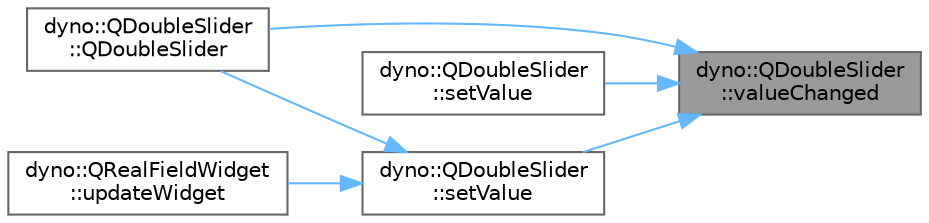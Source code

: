 digraph "dyno::QDoubleSlider::valueChanged"
{
 // LATEX_PDF_SIZE
  bgcolor="transparent";
  edge [fontname=Helvetica,fontsize=10,labelfontname=Helvetica,labelfontsize=10];
  node [fontname=Helvetica,fontsize=10,shape=box,height=0.2,width=0.4];
  rankdir="RL";
  Node1 [id="Node000001",label="dyno::QDoubleSlider\l::valueChanged",height=0.2,width=0.4,color="gray40", fillcolor="grey60", style="filled", fontcolor="black",tooltip=" "];
  Node1 -> Node2 [id="edge1_Node000001_Node000002",dir="back",color="steelblue1",style="solid",tooltip=" "];
  Node2 [id="Node000002",label="dyno::QDoubleSlider\l::QDoubleSlider",height=0.2,width=0.4,color="grey40", fillcolor="white", style="filled",URL="$classdyno_1_1_q_double_slider.html#a8feb3957515b22d1c4ef6e27c50063fa",tooltip=" "];
  Node1 -> Node3 [id="edge2_Node000001_Node000003",dir="back",color="steelblue1",style="solid",tooltip=" "];
  Node3 [id="Node000003",label="dyno::QDoubleSlider\l::setValue",height=0.2,width=0.4,color="grey40", fillcolor="white", style="filled",URL="$classdyno_1_1_q_double_slider.html#a4ec3e52edbd37f7bb58db90a73e74486",tooltip=" "];
  Node1 -> Node4 [id="edge3_Node000001_Node000004",dir="back",color="steelblue1",style="solid",tooltip=" "];
  Node4 [id="Node000004",label="dyno::QDoubleSlider\l::setValue",height=0.2,width=0.4,color="grey40", fillcolor="white", style="filled",URL="$classdyno_1_1_q_double_slider.html#af1422bfa5a12be8679a2c437582ed627",tooltip=" "];
  Node4 -> Node2 [id="edge4_Node000004_Node000002",dir="back",color="steelblue1",style="solid",tooltip=" "];
  Node4 -> Node5 [id="edge5_Node000004_Node000005",dir="back",color="steelblue1",style="solid",tooltip=" "];
  Node5 [id="Node000005",label="dyno::QRealFieldWidget\l::updateWidget",height=0.2,width=0.4,color="grey40", fillcolor="white", style="filled",URL="$classdyno_1_1_q_real_field_widget.html#a9fd2f6a6432b46aecb77d00b4656d44c",tooltip=" "];
}
